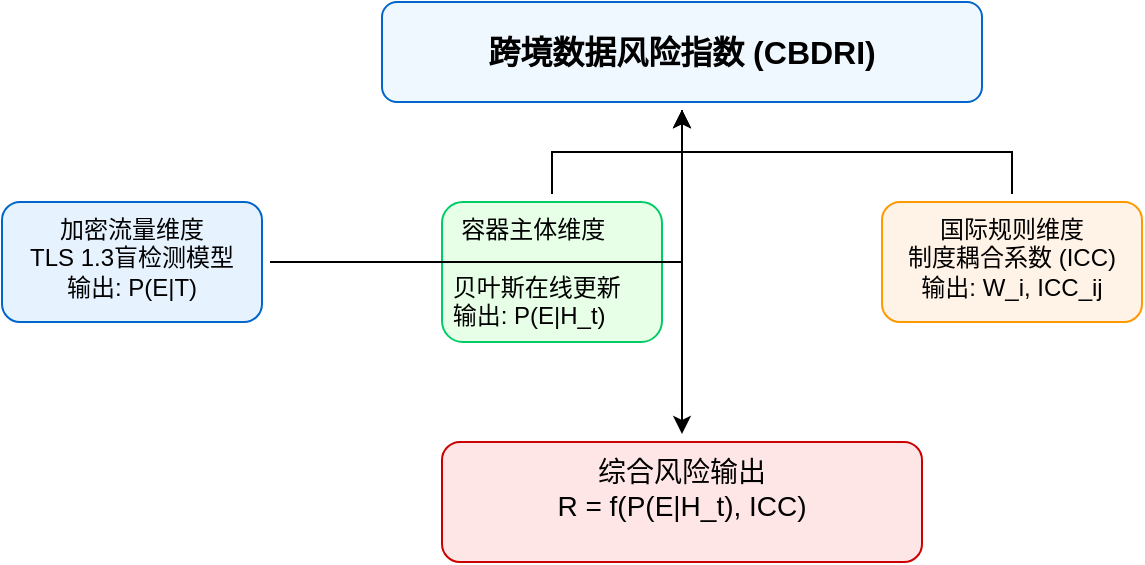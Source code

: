 <mxfile version="28.2.1">
  <diagram id="d1" name="CBDRI Framework">
    <mxGraphModel dx="905" dy="570" grid="1" gridSize="10" guides="1" tooltips="1" connect="1" arrows="1" fold="1" page="1" pageScale="1" pageWidth="827" pageHeight="1169" math="0" shadow="0">
      <root>
        <mxCell id="0" />
        <mxCell id="1" parent="0" />
        <mxCell id="2" value="跨境数据风险指数 (CBDRI)" style="rounded=1;whiteSpace=wrap;html=1;fillColor=#f0f8ff;strokeColor=#0066cc;fontSize=16;fontStyle=1;" parent="1" vertex="1">
          <mxGeometry x="250" y="40" width="300" height="50" as="geometry" />
        </mxCell>
        <mxCell id="3" value="&lt;div style=&quot;&quot;&gt;加密流量维度&lt;/div&gt;&lt;div style=&quot;&quot;&gt;TLS 1.3盲检测模型&lt;/div&gt;&lt;div style=&quot;&quot;&gt;输出: P(E|T)&lt;/div&gt;" style="text;strokeColor=none;fillColor=none;align=center;verticalAlign=top;whiteSpace=wrap;rounded=1;html=1;fillColor=#e6f3ff;strokeColor=#0066cc;spacingLeft=4;spacingRight=4;autosize=1;" parent="1" vertex="1">
          <mxGeometry x="60" y="140" width="130" height="60" as="geometry" />
        </mxCell>
        <mxCell id="4" value="&lt;div style=&quot;text-align: center;&quot;&gt;容器主体维度&lt;br&gt;&lt;/div&gt;&lt;br&gt;&lt;div style=&quot;text-align: center;&quot;&gt;&amp;nbsp;贝叶斯在线更新&lt;br&gt;&lt;/div&gt;&lt;div&gt;&amp;nbsp;输出: P(E|H_t)&lt;/div&gt;" style="text;strokeColor=none;fillColor=none;align=left;verticalAlign=top;whiteSpace=wrap;rounded=1;html=1;fillColor=#e6ffe6;strokeColor=#00cc66;autosize=1;" parent="1" vertex="1">
          <mxGeometry x="280" y="140" width="110" height="70" as="geometry" />
        </mxCell>
        <mxCell id="5" value="国际规则维度&lt;br&gt;制度耦合系数 (ICC)&lt;br&gt;输出: W_i, ICC_ij" style="text;strokeColor=none;fillColor=none;align=center;verticalAlign=top;whiteSpace=wrap;rounded=1;html=1;fillColor=#fff2e6;strokeColor=#ff9900;autosize=1;" parent="1" vertex="1">
          <mxGeometry x="500" y="140" width="130" height="60" as="geometry" />
        </mxCell>
        <mxCell id="6" style="edgeStyle=orthogonalEdgeStyle;rounded=0;orthogonalLoop=1;jettySize=auto;sourcePerimeterSpacing=4;targetPerimeterSpacing=4;strokeColor=#000000;" parent="1" source="3" target="2" edge="1">
          <mxGeometry relative="1" as="geometry" />
        </mxCell>
        <mxCell id="7" style="edgeStyle=orthogonalEdgeStyle;rounded=0;orthogonalLoop=1;jettySize=auto;sourcePerimeterSpacing=4;targetPerimeterSpacing=4;strokeColor=#000000;" parent="1" source="4" target="2" edge="1">
          <mxGeometry relative="1" as="geometry" />
        </mxCell>
        <mxCell id="8" style="edgeStyle=orthogonalEdgeStyle;rounded=0;orthogonalLoop=1;jettySize=auto;sourcePerimeterSpacing=4;targetPerimeterSpacing=4;strokeColor=#000000;" parent="1" source="5" target="2" edge="1">
          <mxGeometry relative="1" as="geometry" />
        </mxCell>
        <mxCell id="9" value="综合风险输出&#xa;R = f(P(E|H_t), ICC)" style="text;strokeColor=none;fillColor=none;align=center;verticalAlign=top;whiteSpace=wrap;rounded=1;html=1;fillColor=#ffe6e6;strokeColor=#cc0000;fontSize=14;autosize=1;" parent="1" vertex="1">
          <mxGeometry x="280" y="260" width="240" height="60" as="geometry" />
        </mxCell>
        <mxCell id="10" style="edgeStyle=orthogonalEdgeStyle;rounded=0;orthogonalLoop=1;jettySize=auto;sourcePerimeterSpacing=4;targetPerimeterSpacing=4;strokeColor=#000000;" parent="1" source="2" target="9" edge="1">
          <mxGeometry relative="1" as="geometry" />
        </mxCell>
      </root>
    </mxGraphModel>
  </diagram>
</mxfile>
